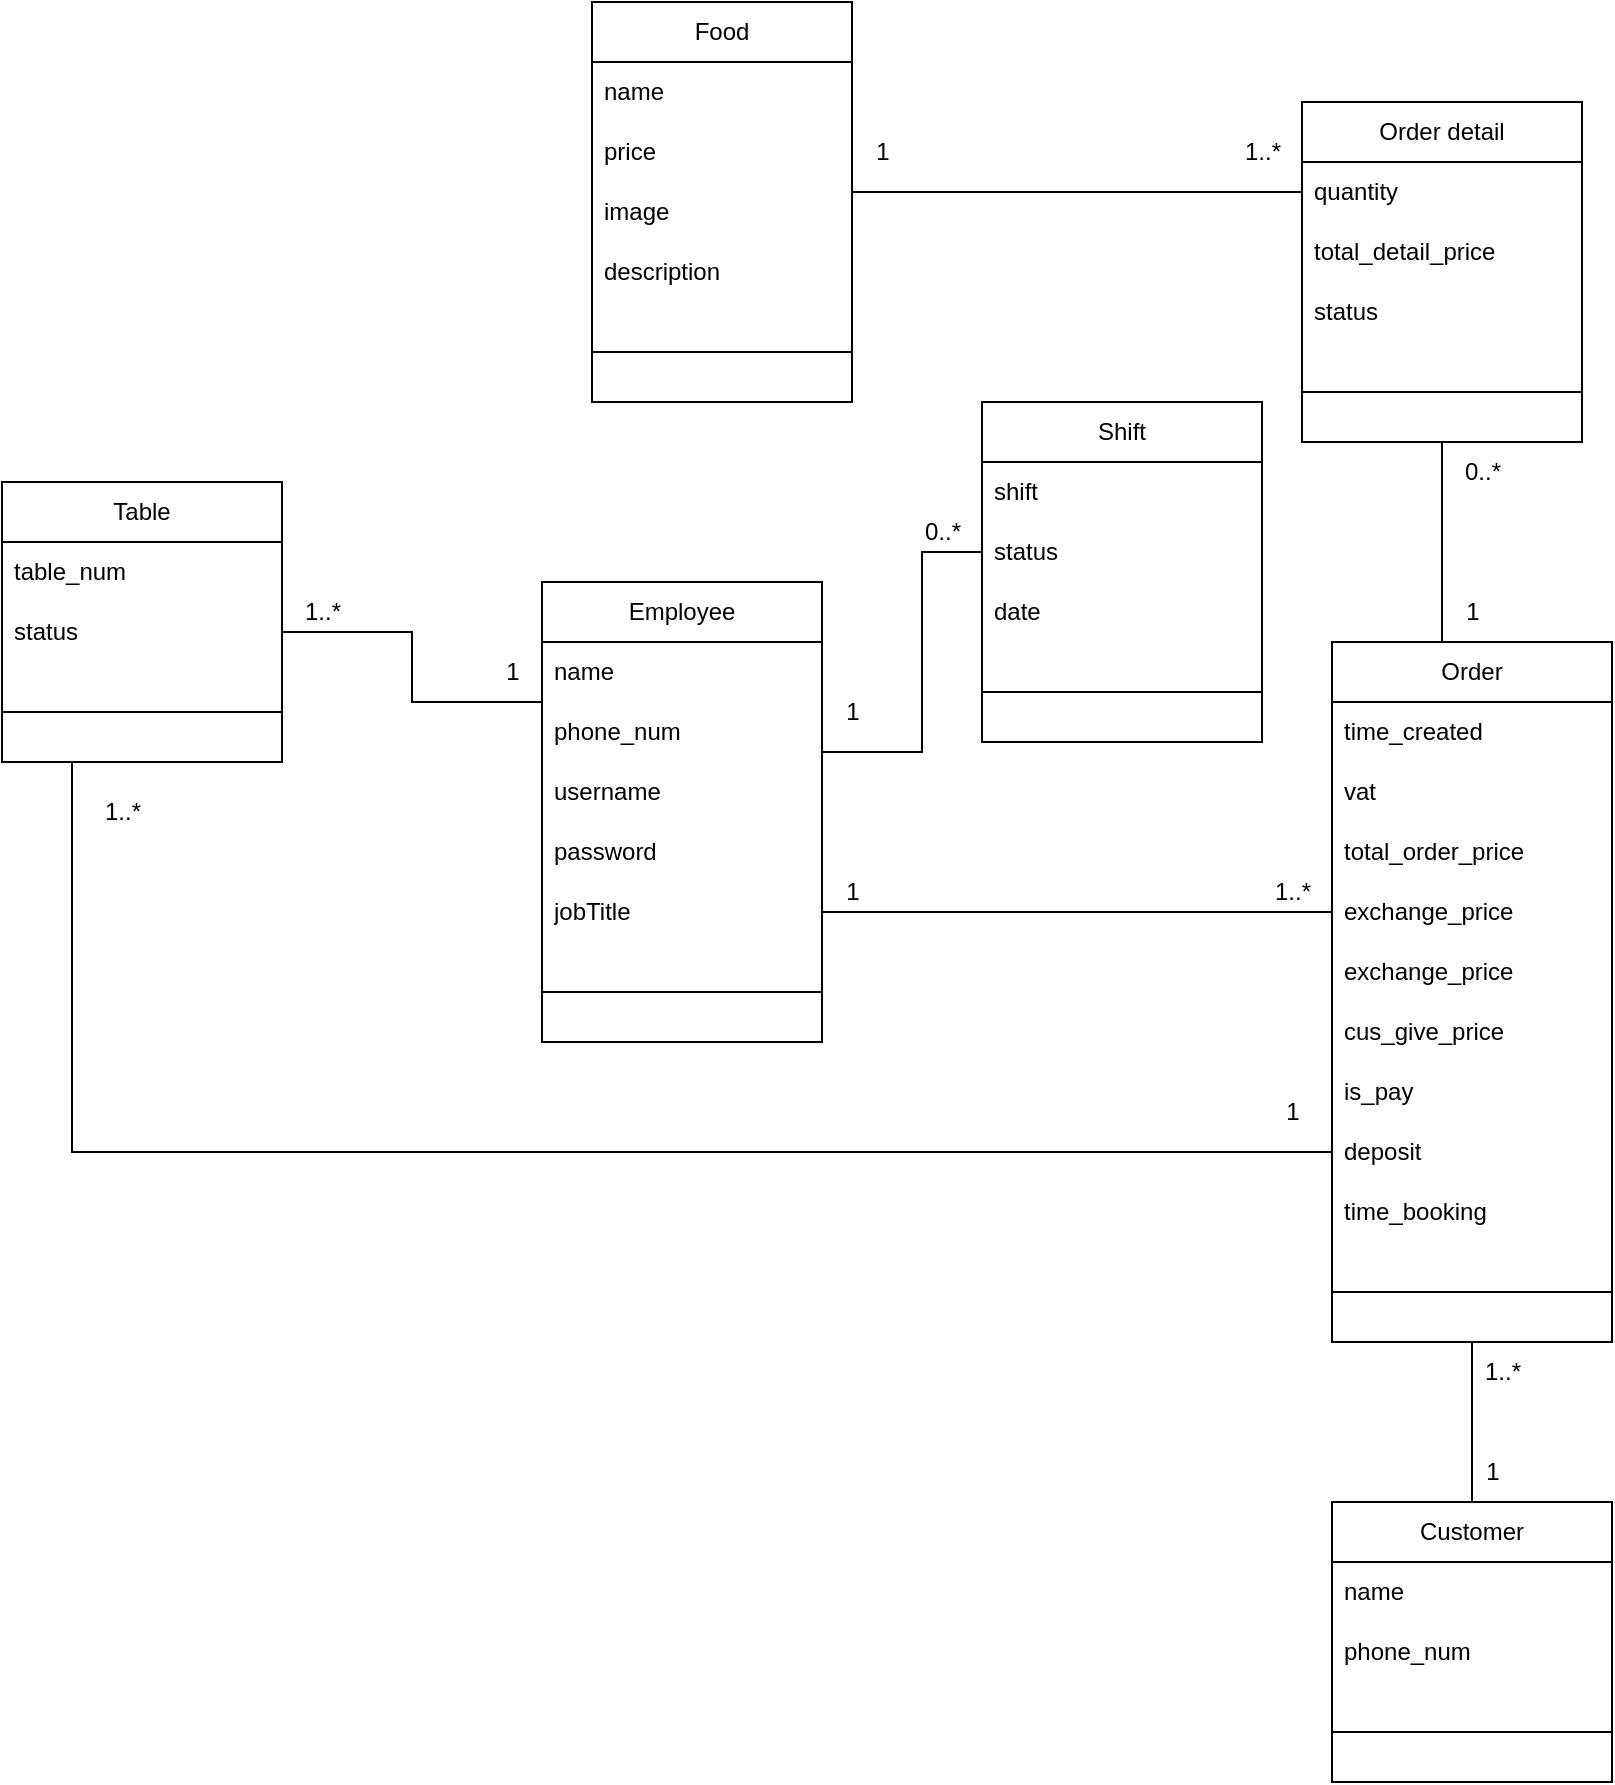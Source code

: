 <mxfile version="20.8.23" type="github">
  <diagram id="MoB5xcONRTag6QHiS8JQ" name="Trang-1">
    <mxGraphModel dx="2261" dy="764" grid="1" gridSize="10" guides="1" tooltips="1" connect="1" arrows="1" fold="1" page="1" pageScale="1" pageWidth="827" pageHeight="1169" math="0" shadow="0">
      <root>
        <mxCell id="0" />
        <mxCell id="1" parent="0" />
        <mxCell id="PEDPwi1cgqmKv0sQqlLi-3" value="Employee" style="swimlane;fontStyle=0;childLayout=stackLayout;horizontal=1;startSize=30;horizontalStack=0;resizeParent=1;resizeParentMax=0;resizeLast=0;collapsible=1;marginBottom=0;whiteSpace=wrap;html=1;" parent="1" vertex="1">
          <mxGeometry x="-160" y="380" width="140" height="230" as="geometry" />
        </mxCell>
        <mxCell id="PEDPwi1cgqmKv0sQqlLi-4" value="name" style="text;strokeColor=none;fillColor=none;align=left;verticalAlign=middle;spacingLeft=4;spacingRight=4;overflow=hidden;points=[[0,0.5],[1,0.5]];portConstraint=eastwest;rotatable=0;whiteSpace=wrap;html=1;" parent="PEDPwi1cgqmKv0sQqlLi-3" vertex="1">
          <mxGeometry y="30" width="140" height="30" as="geometry" />
        </mxCell>
        <mxCell id="PEDPwi1cgqmKv0sQqlLi-5" value="phone_num" style="text;strokeColor=none;fillColor=none;align=left;verticalAlign=middle;spacingLeft=4;spacingRight=4;overflow=hidden;points=[[0,0.5],[1,0.5]];portConstraint=eastwest;rotatable=0;whiteSpace=wrap;html=1;" parent="PEDPwi1cgqmKv0sQqlLi-3" vertex="1">
          <mxGeometry y="60" width="140" height="30" as="geometry" />
        </mxCell>
        <mxCell id="PEDPwi1cgqmKv0sQqlLi-6" value="username" style="text;strokeColor=none;fillColor=none;align=left;verticalAlign=middle;spacingLeft=4;spacingRight=4;overflow=hidden;points=[[0,0.5],[1,0.5]];portConstraint=eastwest;rotatable=0;whiteSpace=wrap;html=1;" parent="PEDPwi1cgqmKv0sQqlLi-3" vertex="1">
          <mxGeometry y="90" width="140" height="30" as="geometry" />
        </mxCell>
        <mxCell id="mT65VQQlf_o2DMxCBc0V-1" value="password" style="text;strokeColor=none;fillColor=none;align=left;verticalAlign=middle;spacingLeft=4;spacingRight=4;overflow=hidden;points=[[0,0.5],[1,0.5]];portConstraint=eastwest;rotatable=0;whiteSpace=wrap;html=1;" parent="PEDPwi1cgqmKv0sQqlLi-3" vertex="1">
          <mxGeometry y="120" width="140" height="30" as="geometry" />
        </mxCell>
        <mxCell id="mT65VQQlf_o2DMxCBc0V-2" value="jobTitle" style="text;strokeColor=none;fillColor=none;align=left;verticalAlign=middle;spacingLeft=4;spacingRight=4;overflow=hidden;points=[[0,0.5],[1,0.5]];portConstraint=eastwest;rotatable=0;whiteSpace=wrap;html=1;" parent="PEDPwi1cgqmKv0sQqlLi-3" vertex="1">
          <mxGeometry y="150" width="140" height="30" as="geometry" />
        </mxCell>
        <mxCell id="mT65VQQlf_o2DMxCBc0V-23" value="" style="line;html=1;strokeWidth=1;align=left;verticalAlign=middle;spacingTop=-1;spacingLeft=3;spacingRight=3;rotatable=0;labelPosition=right;points=[];portConstraint=eastwest;" parent="PEDPwi1cgqmKv0sQqlLi-3" vertex="1">
          <mxGeometry y="180" width="140" height="50" as="geometry" />
        </mxCell>
        <mxCell id="PEDPwi1cgqmKv0sQqlLi-7" value="Food" style="swimlane;fontStyle=0;childLayout=stackLayout;horizontal=1;startSize=30;horizontalStack=0;resizeParent=1;resizeParentMax=0;resizeLast=0;collapsible=1;marginBottom=0;whiteSpace=wrap;html=1;" parent="1" vertex="1">
          <mxGeometry x="-135" y="90" width="130" height="200" as="geometry" />
        </mxCell>
        <mxCell id="PEDPwi1cgqmKv0sQqlLi-8" value="name" style="text;strokeColor=none;fillColor=none;align=left;verticalAlign=middle;spacingLeft=4;spacingRight=4;overflow=hidden;points=[[0,0.5],[1,0.5]];portConstraint=eastwest;rotatable=0;whiteSpace=wrap;html=1;" parent="PEDPwi1cgqmKv0sQqlLi-7" vertex="1">
          <mxGeometry y="30" width="130" height="30" as="geometry" />
        </mxCell>
        <mxCell id="PEDPwi1cgqmKv0sQqlLi-9" value="price" style="text;strokeColor=none;fillColor=none;align=left;verticalAlign=middle;spacingLeft=4;spacingRight=4;overflow=hidden;points=[[0,0.5],[1,0.5]];portConstraint=eastwest;rotatable=0;whiteSpace=wrap;html=1;" parent="PEDPwi1cgqmKv0sQqlLi-7" vertex="1">
          <mxGeometry y="60" width="130" height="30" as="geometry" />
        </mxCell>
        <mxCell id="PEDPwi1cgqmKv0sQqlLi-10" value="image" style="text;strokeColor=none;fillColor=none;align=left;verticalAlign=middle;spacingLeft=4;spacingRight=4;overflow=hidden;points=[[0,0.5],[1,0.5]];portConstraint=eastwest;rotatable=0;whiteSpace=wrap;html=1;" parent="PEDPwi1cgqmKv0sQqlLi-7" vertex="1">
          <mxGeometry y="90" width="130" height="30" as="geometry" />
        </mxCell>
        <mxCell id="mT65VQQlf_o2DMxCBc0V-5" value="description" style="text;strokeColor=none;fillColor=none;align=left;verticalAlign=middle;spacingLeft=4;spacingRight=4;overflow=hidden;points=[[0,0.5],[1,0.5]];portConstraint=eastwest;rotatable=0;whiteSpace=wrap;html=1;" parent="PEDPwi1cgqmKv0sQqlLi-7" vertex="1">
          <mxGeometry y="120" width="130" height="30" as="geometry" />
        </mxCell>
        <mxCell id="mT65VQQlf_o2DMxCBc0V-6" value="" style="line;html=1;strokeWidth=1;align=left;verticalAlign=middle;spacingTop=-1;spacingLeft=3;spacingRight=3;rotatable=0;labelPosition=right;points=[];portConstraint=eastwest;" parent="PEDPwi1cgqmKv0sQqlLi-7" vertex="1">
          <mxGeometry y="150" width="130" height="50" as="geometry" />
        </mxCell>
        <mxCell id="PEDPwi1cgqmKv0sQqlLi-11" value="Order" style="swimlane;fontStyle=0;childLayout=stackLayout;horizontal=1;startSize=30;horizontalStack=0;resizeParent=1;resizeParentMax=0;resizeLast=0;collapsible=1;marginBottom=0;whiteSpace=wrap;html=1;" parent="1" vertex="1">
          <mxGeometry x="235" y="410" width="140" height="350" as="geometry" />
        </mxCell>
        <mxCell id="_N6jKQUM3jKokNbCVSxn-12" value="time_created" style="text;strokeColor=none;fillColor=none;align=left;verticalAlign=middle;spacingLeft=4;spacingRight=4;overflow=hidden;points=[[0,0.5],[1,0.5]];portConstraint=eastwest;rotatable=0;whiteSpace=wrap;html=1;" parent="PEDPwi1cgqmKv0sQqlLi-11" vertex="1">
          <mxGeometry y="30" width="140" height="30" as="geometry" />
        </mxCell>
        <mxCell id="PEDPwi1cgqmKv0sQqlLi-13" value="vat" style="text;strokeColor=none;fillColor=none;align=left;verticalAlign=middle;spacingLeft=4;spacingRight=4;overflow=hidden;points=[[0,0.5],[1,0.5]];portConstraint=eastwest;rotatable=0;whiteSpace=wrap;html=1;" parent="PEDPwi1cgqmKv0sQqlLi-11" vertex="1">
          <mxGeometry y="60" width="140" height="30" as="geometry" />
        </mxCell>
        <mxCell id="PEDPwi1cgqmKv0sQqlLi-14" value="total_order_price" style="text;strokeColor=none;fillColor=none;align=left;verticalAlign=middle;spacingLeft=4;spacingRight=4;overflow=hidden;points=[[0,0.5],[1,0.5]];portConstraint=eastwest;rotatable=0;whiteSpace=wrap;html=1;" parent="PEDPwi1cgqmKv0sQqlLi-11" vertex="1">
          <mxGeometry y="90" width="140" height="30" as="geometry" />
        </mxCell>
        <mxCell id="p7a84uN6pO3gpCQL-wbb-24" value="exchange_price" style="text;strokeColor=none;fillColor=none;align=left;verticalAlign=middle;spacingLeft=4;spacingRight=4;overflow=hidden;points=[[0,0.5],[1,0.5]];portConstraint=eastwest;rotatable=0;whiteSpace=wrap;html=1;" parent="PEDPwi1cgqmKv0sQqlLi-11" vertex="1">
          <mxGeometry y="120" width="140" height="30" as="geometry" />
        </mxCell>
        <mxCell id="mT65VQQlf_o2DMxCBc0V-17" value="exchange_price" style="text;strokeColor=none;fillColor=none;align=left;verticalAlign=middle;spacingLeft=4;spacingRight=4;overflow=hidden;points=[[0,0.5],[1,0.5]];portConstraint=eastwest;rotatable=0;whiteSpace=wrap;html=1;" parent="PEDPwi1cgqmKv0sQqlLi-11" vertex="1">
          <mxGeometry y="150" width="140" height="30" as="geometry" />
        </mxCell>
        <mxCell id="mT65VQQlf_o2DMxCBc0V-18" value="cus_give_price" style="text;strokeColor=none;fillColor=none;align=left;verticalAlign=middle;spacingLeft=4;spacingRight=4;overflow=hidden;points=[[0,0.5],[1,0.5]];portConstraint=eastwest;rotatable=0;whiteSpace=wrap;html=1;" parent="PEDPwi1cgqmKv0sQqlLi-11" vertex="1">
          <mxGeometry y="180" width="140" height="30" as="geometry" />
        </mxCell>
        <mxCell id="mT65VQQlf_o2DMxCBc0V-19" value="is_pay&lt;br&gt;" style="text;strokeColor=none;fillColor=none;align=left;verticalAlign=middle;spacingLeft=4;spacingRight=4;overflow=hidden;points=[[0,0.5],[1,0.5]];portConstraint=eastwest;rotatable=0;whiteSpace=wrap;html=1;" parent="PEDPwi1cgqmKv0sQqlLi-11" vertex="1">
          <mxGeometry y="210" width="140" height="30" as="geometry" />
        </mxCell>
        <mxCell id="mT65VQQlf_o2DMxCBc0V-21" value="deposit" style="text;strokeColor=none;fillColor=none;align=left;verticalAlign=middle;spacingLeft=4;spacingRight=4;overflow=hidden;points=[[0,0.5],[1,0.5]];portConstraint=eastwest;rotatable=0;whiteSpace=wrap;html=1;" parent="PEDPwi1cgqmKv0sQqlLi-11" vertex="1">
          <mxGeometry y="240" width="140" height="30" as="geometry" />
        </mxCell>
        <mxCell id="yec5WHj0l-F2tez45Jyu-2" value="time_booking" style="text;strokeColor=none;fillColor=none;align=left;verticalAlign=middle;spacingLeft=4;spacingRight=4;overflow=hidden;points=[[0,0.5],[1,0.5]];portConstraint=eastwest;rotatable=0;whiteSpace=wrap;html=1;" vertex="1" parent="PEDPwi1cgqmKv0sQqlLi-11">
          <mxGeometry y="270" width="140" height="30" as="geometry" />
        </mxCell>
        <mxCell id="mT65VQQlf_o2DMxCBc0V-8" value="" style="line;html=1;strokeWidth=1;align=left;verticalAlign=middle;spacingTop=-1;spacingLeft=3;spacingRight=3;rotatable=0;labelPosition=right;points=[];portConstraint=eastwest;" parent="PEDPwi1cgqmKv0sQqlLi-11" vertex="1">
          <mxGeometry y="300" width="140" height="50" as="geometry" />
        </mxCell>
        <mxCell id="PEDPwi1cgqmKv0sQqlLi-15" value="Order detail" style="swimlane;fontStyle=0;childLayout=stackLayout;horizontal=1;startSize=30;horizontalStack=0;resizeParent=1;resizeParentMax=0;resizeLast=0;collapsible=1;marginBottom=0;whiteSpace=wrap;html=1;" parent="1" vertex="1">
          <mxGeometry x="220" y="140" width="140" height="170" as="geometry" />
        </mxCell>
        <mxCell id="PEDPwi1cgqmKv0sQqlLi-17" value="quantity" style="text;strokeColor=none;fillColor=none;align=left;verticalAlign=middle;spacingLeft=4;spacingRight=4;overflow=hidden;points=[[0,0.5],[1,0.5]];portConstraint=eastwest;rotatable=0;whiteSpace=wrap;html=1;" parent="PEDPwi1cgqmKv0sQqlLi-15" vertex="1">
          <mxGeometry y="30" width="140" height="30" as="geometry" />
        </mxCell>
        <mxCell id="mT65VQQlf_o2DMxCBc0V-16" value="total_detail_price" style="text;strokeColor=none;fillColor=none;align=left;verticalAlign=middle;spacingLeft=4;spacingRight=4;overflow=hidden;points=[[0,0.5],[1,0.5]];portConstraint=eastwest;rotatable=0;whiteSpace=wrap;html=1;" parent="PEDPwi1cgqmKv0sQqlLi-15" vertex="1">
          <mxGeometry y="60" width="140" height="30" as="geometry" />
        </mxCell>
        <mxCell id="yec5WHj0l-F2tez45Jyu-1" value="status" style="text;strokeColor=none;fillColor=none;align=left;verticalAlign=middle;spacingLeft=4;spacingRight=4;overflow=hidden;points=[[0,0.5],[1,0.5]];portConstraint=eastwest;rotatable=0;whiteSpace=wrap;html=1;" vertex="1" parent="PEDPwi1cgqmKv0sQqlLi-15">
          <mxGeometry y="90" width="140" height="30" as="geometry" />
        </mxCell>
        <mxCell id="mT65VQQlf_o2DMxCBc0V-7" value="" style="line;html=1;strokeWidth=1;align=left;verticalAlign=middle;spacingTop=-1;spacingLeft=3;spacingRight=3;rotatable=0;labelPosition=right;points=[];portConstraint=eastwest;" parent="PEDPwi1cgqmKv0sQqlLi-15" vertex="1">
          <mxGeometry y="120" width="140" height="50" as="geometry" />
        </mxCell>
        <mxCell id="mT65VQQlf_o2DMxCBc0V-3" style="edgeStyle=orthogonalEdgeStyle;rounded=0;orthogonalLoop=1;jettySize=auto;html=1;exitX=1;exitY=0.5;exitDx=0;exitDy=0;entryX=0;entryY=0.5;entryDx=0;entryDy=0;endArrow=none;endFill=0;" parent="1" source="PEDPwi1cgqmKv0sQqlLi-9" target="PEDPwi1cgqmKv0sQqlLi-17" edge="1">
          <mxGeometry relative="1" as="geometry">
            <Array as="points">
              <mxPoint x="70" y="185" />
              <mxPoint x="70" y="185" />
            </Array>
          </mxGeometry>
        </mxCell>
        <mxCell id="mT65VQQlf_o2DMxCBc0V-4" style="edgeStyle=orthogonalEdgeStyle;rounded=0;orthogonalLoop=1;jettySize=auto;html=1;entryX=0.5;entryY=0;entryDx=0;entryDy=0;endArrow=none;endFill=0;exitX=0.5;exitY=1;exitDx=0;exitDy=0;" parent="1" source="PEDPwi1cgqmKv0sQqlLi-15" target="PEDPwi1cgqmKv0sQqlLi-11" edge="1">
          <mxGeometry relative="1" as="geometry">
            <mxPoint x="190" y="270" as="sourcePoint" />
            <Array as="points">
              <mxPoint x="290" y="350" />
              <mxPoint x="290" y="350" />
            </Array>
          </mxGeometry>
        </mxCell>
        <mxCell id="6X7KbPRrFmeu8I76nqBr-1" style="edgeStyle=orthogonalEdgeStyle;rounded=0;orthogonalLoop=1;jettySize=auto;html=1;exitX=0.5;exitY=0;exitDx=0;exitDy=0;entryX=0.5;entryY=1;entryDx=0;entryDy=0;endArrow=none;endFill=0;" parent="1" source="mT65VQQlf_o2DMxCBc0V-26" target="PEDPwi1cgqmKv0sQqlLi-11" edge="1">
          <mxGeometry relative="1" as="geometry" />
        </mxCell>
        <mxCell id="mT65VQQlf_o2DMxCBc0V-26" value="Customer" style="swimlane;fontStyle=0;childLayout=stackLayout;horizontal=1;startSize=30;horizontalStack=0;resizeParent=1;resizeParentMax=0;resizeLast=0;collapsible=1;marginBottom=0;whiteSpace=wrap;html=1;" parent="1" vertex="1">
          <mxGeometry x="235" y="840" width="140" height="140" as="geometry">
            <mxRectangle x="390" y="380" width="70" height="30" as="alternateBounds" />
          </mxGeometry>
        </mxCell>
        <mxCell id="mT65VQQlf_o2DMxCBc0V-31" value="name" style="text;strokeColor=none;fillColor=none;align=left;verticalAlign=middle;spacingLeft=4;spacingRight=4;overflow=hidden;points=[[0,0.5],[1,0.5]];portConstraint=eastwest;rotatable=0;whiteSpace=wrap;html=1;" parent="mT65VQQlf_o2DMxCBc0V-26" vertex="1">
          <mxGeometry y="30" width="140" height="30" as="geometry" />
        </mxCell>
        <mxCell id="mT65VQQlf_o2DMxCBc0V-32" value="phone_num" style="text;strokeColor=none;fillColor=none;align=left;verticalAlign=middle;spacingLeft=4;spacingRight=4;overflow=hidden;points=[[0,0.5],[1,0.5]];portConstraint=eastwest;rotatable=0;whiteSpace=wrap;html=1;" parent="mT65VQQlf_o2DMxCBc0V-26" vertex="1">
          <mxGeometry y="60" width="140" height="30" as="geometry" />
        </mxCell>
        <mxCell id="mT65VQQlf_o2DMxCBc0V-29" value="" style="line;html=1;strokeWidth=1;align=left;verticalAlign=middle;spacingTop=-1;spacingLeft=3;spacingRight=3;rotatable=0;labelPosition=right;points=[];portConstraint=eastwest;" parent="mT65VQQlf_o2DMxCBc0V-26" vertex="1">
          <mxGeometry y="90" width="140" height="50" as="geometry" />
        </mxCell>
        <mxCell id="_N6jKQUM3jKokNbCVSxn-8" value="1" style="text;html=1;align=center;verticalAlign=middle;resizable=0;points=[];autosize=1;strokeColor=none;fillColor=none;" parent="1" vertex="1">
          <mxGeometry x="-5" y="150" width="30" height="30" as="geometry" />
        </mxCell>
        <mxCell id="_N6jKQUM3jKokNbCVSxn-9" value="1..*" style="text;html=1;align=center;verticalAlign=middle;resizable=0;points=[];autosize=1;strokeColor=none;fillColor=none;" parent="1" vertex="1">
          <mxGeometry x="180" y="150" width="40" height="30" as="geometry" />
        </mxCell>
        <mxCell id="_N6jKQUM3jKokNbCVSxn-10" value="1" style="text;html=1;align=center;verticalAlign=middle;resizable=0;points=[];autosize=1;strokeColor=none;fillColor=none;" parent="1" vertex="1">
          <mxGeometry x="290" y="380" width="30" height="30" as="geometry" />
        </mxCell>
        <mxCell id="_N6jKQUM3jKokNbCVSxn-11" value="0..*" style="text;html=1;align=center;verticalAlign=middle;resizable=0;points=[];autosize=1;strokeColor=none;fillColor=none;" parent="1" vertex="1">
          <mxGeometry x="290" y="310" width="40" height="30" as="geometry" />
        </mxCell>
        <mxCell id="_N6jKQUM3jKokNbCVSxn-17" value="1" style="text;html=1;align=center;verticalAlign=middle;resizable=0;points=[];autosize=1;strokeColor=none;fillColor=none;" parent="1" vertex="1">
          <mxGeometry x="200" y="630" width="30" height="30" as="geometry" />
        </mxCell>
        <mxCell id="_N6jKQUM3jKokNbCVSxn-19" value="1" style="text;html=1;align=center;verticalAlign=middle;resizable=0;points=[];autosize=1;strokeColor=none;fillColor=none;" parent="1" vertex="1">
          <mxGeometry x="300" y="810" width="30" height="30" as="geometry" />
        </mxCell>
        <mxCell id="_N6jKQUM3jKokNbCVSxn-20" value="1..*" style="text;html=1;align=center;verticalAlign=middle;resizable=0;points=[];autosize=1;strokeColor=none;fillColor=none;" parent="1" vertex="1">
          <mxGeometry x="300" y="760" width="40" height="30" as="geometry" />
        </mxCell>
        <mxCell id="_N6jKQUM3jKokNbCVSxn-21" value="1" style="text;html=1;align=center;verticalAlign=middle;resizable=0;points=[];autosize=1;strokeColor=none;fillColor=none;" parent="1" vertex="1">
          <mxGeometry x="-20" y="520" width="30" height="30" as="geometry" />
        </mxCell>
        <mxCell id="_N6jKQUM3jKokNbCVSxn-22" value="1..*" style="text;html=1;align=center;verticalAlign=middle;resizable=0;points=[];autosize=1;strokeColor=none;fillColor=none;" parent="1" vertex="1">
          <mxGeometry x="195" y="520" width="40" height="30" as="geometry" />
        </mxCell>
        <mxCell id="6X7KbPRrFmeu8I76nqBr-9" value="1" style="text;html=1;align=center;verticalAlign=middle;resizable=0;points=[];autosize=1;strokeColor=none;fillColor=none;" parent="1" vertex="1">
          <mxGeometry x="-190" y="410" width="30" height="30" as="geometry" />
        </mxCell>
        <mxCell id="6X7KbPRrFmeu8I76nqBr-10" value="1..*" style="text;html=1;align=center;verticalAlign=middle;resizable=0;points=[];autosize=1;strokeColor=none;fillColor=none;" parent="1" vertex="1">
          <mxGeometry x="-290" y="380" width="40" height="30" as="geometry" />
        </mxCell>
        <mxCell id="p7a84uN6pO3gpCQL-wbb-31" style="edgeStyle=orthogonalEdgeStyle;rounded=0;orthogonalLoop=1;jettySize=auto;html=1;exitX=0.25;exitY=1;exitDx=0;exitDy=0;endArrow=none;endFill=0;entryX=0;entryY=0.5;entryDx=0;entryDy=0;" parent="1" source="p7a84uN6pO3gpCQL-wbb-1" target="mT65VQQlf_o2DMxCBc0V-21" edge="1">
          <mxGeometry relative="1" as="geometry">
            <Array as="points">
              <mxPoint x="-395" y="665" />
            </Array>
            <mxPoint x="-200" y="760" as="targetPoint" />
          </mxGeometry>
        </mxCell>
        <mxCell id="p7a84uN6pO3gpCQL-wbb-1" value="Table" style="swimlane;fontStyle=0;childLayout=stackLayout;horizontal=1;startSize=30;horizontalStack=0;resizeParent=1;resizeParentMax=0;resizeLast=0;collapsible=1;marginBottom=0;whiteSpace=wrap;html=1;" parent="1" vertex="1">
          <mxGeometry x="-430" y="330" width="140" height="140" as="geometry">
            <mxRectangle x="390" y="380" width="70" height="30" as="alternateBounds" />
          </mxGeometry>
        </mxCell>
        <mxCell id="p7a84uN6pO3gpCQL-wbb-2" value="table_num" style="text;strokeColor=none;fillColor=none;align=left;verticalAlign=middle;spacingLeft=4;spacingRight=4;overflow=hidden;points=[[0,0.5],[1,0.5]];portConstraint=eastwest;rotatable=0;whiteSpace=wrap;html=1;" parent="p7a84uN6pO3gpCQL-wbb-1" vertex="1">
          <mxGeometry y="30" width="140" height="30" as="geometry" />
        </mxCell>
        <mxCell id="p7a84uN6pO3gpCQL-wbb-3" value="status" style="text;strokeColor=none;fillColor=none;align=left;verticalAlign=middle;spacingLeft=4;spacingRight=4;overflow=hidden;points=[[0,0.5],[1,0.5]];portConstraint=eastwest;rotatable=0;whiteSpace=wrap;html=1;" parent="p7a84uN6pO3gpCQL-wbb-1" vertex="1">
          <mxGeometry y="60" width="140" height="30" as="geometry" />
        </mxCell>
        <mxCell id="p7a84uN6pO3gpCQL-wbb-5" value="" style="line;html=1;strokeWidth=1;align=left;verticalAlign=middle;spacingTop=-1;spacingLeft=3;spacingRight=3;rotatable=0;labelPosition=right;points=[];portConstraint=eastwest;" parent="p7a84uN6pO3gpCQL-wbb-1" vertex="1">
          <mxGeometry y="90" width="140" height="50" as="geometry" />
        </mxCell>
        <mxCell id="p7a84uN6pO3gpCQL-wbb-9" value="1..*" style="text;html=1;align=center;verticalAlign=middle;resizable=0;points=[];autosize=1;strokeColor=none;fillColor=none;" parent="1" vertex="1">
          <mxGeometry x="-390" y="480" width="40" height="30" as="geometry" />
        </mxCell>
        <mxCell id="p7a84uN6pO3gpCQL-wbb-12" value="Shift" style="swimlane;fontStyle=0;childLayout=stackLayout;horizontal=1;startSize=30;horizontalStack=0;resizeParent=1;resizeParentMax=0;resizeLast=0;collapsible=1;marginBottom=0;whiteSpace=wrap;html=1;" parent="1" vertex="1">
          <mxGeometry x="60" y="290" width="140" height="170" as="geometry" />
        </mxCell>
        <mxCell id="p7a84uN6pO3gpCQL-wbb-13" value="shift" style="text;strokeColor=none;fillColor=none;align=left;verticalAlign=middle;spacingLeft=4;spacingRight=4;overflow=hidden;points=[[0,0.5],[1,0.5]];portConstraint=eastwest;rotatable=0;whiteSpace=wrap;html=1;" parent="p7a84uN6pO3gpCQL-wbb-12" vertex="1">
          <mxGeometry y="30" width="140" height="30" as="geometry" />
        </mxCell>
        <mxCell id="p7a84uN6pO3gpCQL-wbb-14" value="status" style="text;strokeColor=none;fillColor=none;align=left;verticalAlign=middle;spacingLeft=4;spacingRight=4;overflow=hidden;points=[[0,0.5],[1,0.5]];portConstraint=eastwest;rotatable=0;whiteSpace=wrap;html=1;" parent="p7a84uN6pO3gpCQL-wbb-12" vertex="1">
          <mxGeometry y="60" width="140" height="30" as="geometry" />
        </mxCell>
        <mxCell id="p7a84uN6pO3gpCQL-wbb-15" value="date" style="text;strokeColor=none;fillColor=none;align=left;verticalAlign=middle;spacingLeft=4;spacingRight=4;overflow=hidden;points=[[0,0.5],[1,0.5]];portConstraint=eastwest;rotatable=0;whiteSpace=wrap;html=1;" parent="p7a84uN6pO3gpCQL-wbb-12" vertex="1">
          <mxGeometry y="90" width="140" height="30" as="geometry" />
        </mxCell>
        <mxCell id="p7a84uN6pO3gpCQL-wbb-18" value="" style="line;html=1;strokeWidth=1;align=left;verticalAlign=middle;spacingTop=-1;spacingLeft=3;spacingRight=3;rotatable=0;labelPosition=right;points=[];portConstraint=eastwest;" parent="p7a84uN6pO3gpCQL-wbb-12" vertex="1">
          <mxGeometry y="120" width="140" height="50" as="geometry" />
        </mxCell>
        <mxCell id="p7a84uN6pO3gpCQL-wbb-19" style="edgeStyle=orthogonalEdgeStyle;rounded=0;orthogonalLoop=1;jettySize=auto;html=1;exitX=1;exitY=0.5;exitDx=0;exitDy=0;entryX=0;entryY=0.5;entryDx=0;entryDy=0;endArrow=none;endFill=0;" parent="1" source="PEDPwi1cgqmKv0sQqlLi-5" edge="1">
          <mxGeometry relative="1" as="geometry">
            <mxPoint x="60" y="365" as="targetPoint" />
            <Array as="points">
              <mxPoint x="30" y="465" />
              <mxPoint x="30" y="365" />
            </Array>
          </mxGeometry>
        </mxCell>
        <mxCell id="p7a84uN6pO3gpCQL-wbb-22" value="1" style="text;html=1;align=center;verticalAlign=middle;resizable=0;points=[];autosize=1;strokeColor=none;fillColor=none;" parent="1" vertex="1">
          <mxGeometry x="-20" y="430" width="30" height="30" as="geometry" />
        </mxCell>
        <mxCell id="p7a84uN6pO3gpCQL-wbb-23" value="0..*" style="text;html=1;align=center;verticalAlign=middle;resizable=0;points=[];autosize=1;strokeColor=none;fillColor=none;" parent="1" vertex="1">
          <mxGeometry x="20" y="340" width="40" height="30" as="geometry" />
        </mxCell>
        <mxCell id="p7a84uN6pO3gpCQL-wbb-26" style="edgeStyle=orthogonalEdgeStyle;rounded=0;orthogonalLoop=1;jettySize=auto;html=1;exitX=1;exitY=0.5;exitDx=0;exitDy=0;entryX=0;entryY=0.5;entryDx=0;entryDy=0;endArrow=none;endFill=0;" parent="1" source="mT65VQQlf_o2DMxCBc0V-2" target="p7a84uN6pO3gpCQL-wbb-24" edge="1">
          <mxGeometry relative="1" as="geometry" />
        </mxCell>
        <mxCell id="p7a84uN6pO3gpCQL-wbb-30" style="edgeStyle=orthogonalEdgeStyle;rounded=0;orthogonalLoop=1;jettySize=auto;html=1;exitX=0;exitY=0.5;exitDx=0;exitDy=0;entryX=1;entryY=0.5;entryDx=0;entryDy=0;endArrow=none;endFill=0;" parent="1" source="PEDPwi1cgqmKv0sQqlLi-4" target="p7a84uN6pO3gpCQL-wbb-3" edge="1">
          <mxGeometry relative="1" as="geometry">
            <Array as="points">
              <mxPoint x="-160" y="440" />
              <mxPoint x="-225" y="440" />
              <mxPoint x="-225" y="405" />
            </Array>
          </mxGeometry>
        </mxCell>
      </root>
    </mxGraphModel>
  </diagram>
</mxfile>
